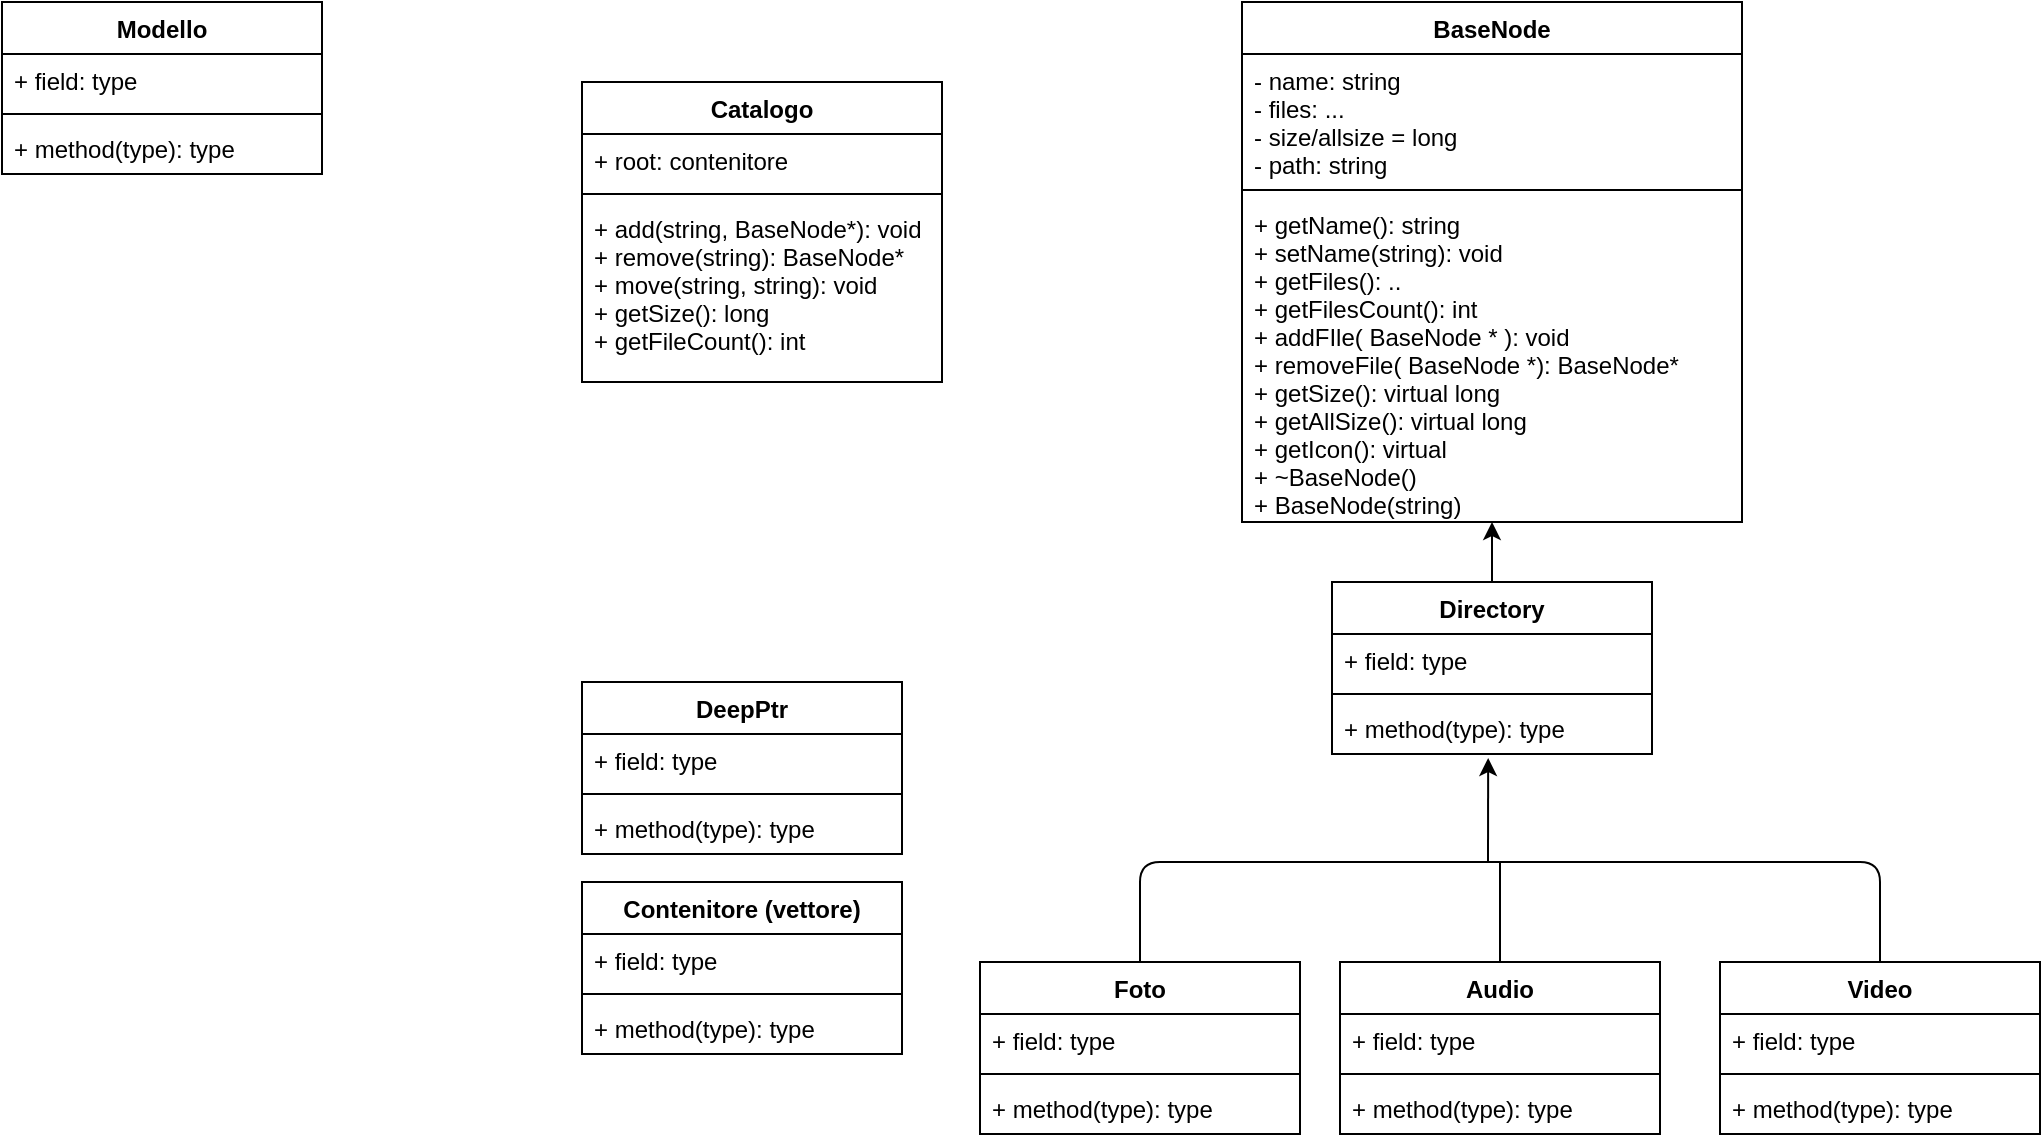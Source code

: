 <mxfile version="13.9.9" type="device"><diagram id="dRz0myz2EQeKwoj30bzt" name="Pagina-1"><mxGraphModel dx="1422" dy="822" grid="1" gridSize="10" guides="1" tooltips="1" connect="1" arrows="1" fold="1" page="1" pageScale="1" pageWidth="1200" pageHeight="1600" math="0" shadow="0"><root><mxCell id="0"/><mxCell id="1" parent="0"/><mxCell id="KUXzxKnDTK1IT1pOdtC2-1" value="BaseNode" style="swimlane;fontStyle=1;align=center;verticalAlign=top;childLayout=stackLayout;horizontal=1;startSize=26;horizontalStack=0;resizeParent=1;resizeParentMax=0;resizeLast=0;collapsible=1;marginBottom=0;" vertex="1" parent="1"><mxGeometry x="640" y="50" width="250" height="260" as="geometry"/></mxCell><mxCell id="KUXzxKnDTK1IT1pOdtC2-2" value="- name: string&#10;- files: ...&#10;- size/allsize = long&#10;- path: string" style="text;strokeColor=none;fillColor=none;align=left;verticalAlign=top;spacingLeft=4;spacingRight=4;overflow=hidden;rotatable=0;points=[[0,0.5],[1,0.5]];portConstraint=eastwest;" vertex="1" parent="KUXzxKnDTK1IT1pOdtC2-1"><mxGeometry y="26" width="250" height="64" as="geometry"/></mxCell><mxCell id="KUXzxKnDTK1IT1pOdtC2-3" value="" style="line;strokeWidth=1;fillColor=none;align=left;verticalAlign=middle;spacingTop=-1;spacingLeft=3;spacingRight=3;rotatable=0;labelPosition=right;points=[];portConstraint=eastwest;" vertex="1" parent="KUXzxKnDTK1IT1pOdtC2-1"><mxGeometry y="90" width="250" height="8" as="geometry"/></mxCell><mxCell id="KUXzxKnDTK1IT1pOdtC2-4" value="+ getName(): string&#10;+ setName(string): void&#10;+ getFiles(): ..&#10;+ getFilesCount(): int&#10;+ addFIle( BaseNode * ): void&#10;+ removeFile( BaseNode *): BaseNode* &#10;+ getSize(): virtual long&#10;+ getAllSize(): virtual long&#10;+ getIcon(): virtual&#10;+ ~BaseNode()&#10;+ BaseNode(string)" style="text;strokeColor=none;fillColor=none;align=left;verticalAlign=top;spacingLeft=4;spacingRight=4;overflow=hidden;rotatable=0;points=[[0,0.5],[1,0.5]];portConstraint=eastwest;" vertex="1" parent="KUXzxKnDTK1IT1pOdtC2-1"><mxGeometry y="98" width="250" height="162" as="geometry"/></mxCell><mxCell id="KUXzxKnDTK1IT1pOdtC2-5" value="Foto" style="swimlane;fontStyle=1;align=center;verticalAlign=top;childLayout=stackLayout;horizontal=1;startSize=26;horizontalStack=0;resizeParent=1;resizeParentMax=0;resizeLast=0;collapsible=1;marginBottom=0;" vertex="1" parent="1"><mxGeometry x="509" y="530" width="160" height="86" as="geometry"/></mxCell><mxCell id="KUXzxKnDTK1IT1pOdtC2-6" value="+ field: type" style="text;strokeColor=none;fillColor=none;align=left;verticalAlign=top;spacingLeft=4;spacingRight=4;overflow=hidden;rotatable=0;points=[[0,0.5],[1,0.5]];portConstraint=eastwest;" vertex="1" parent="KUXzxKnDTK1IT1pOdtC2-5"><mxGeometry y="26" width="160" height="26" as="geometry"/></mxCell><mxCell id="KUXzxKnDTK1IT1pOdtC2-7" value="" style="line;strokeWidth=1;fillColor=none;align=left;verticalAlign=middle;spacingTop=-1;spacingLeft=3;spacingRight=3;rotatable=0;labelPosition=right;points=[];portConstraint=eastwest;" vertex="1" parent="KUXzxKnDTK1IT1pOdtC2-5"><mxGeometry y="52" width="160" height="8" as="geometry"/></mxCell><mxCell id="KUXzxKnDTK1IT1pOdtC2-8" value="+ method(type): type" style="text;strokeColor=none;fillColor=none;align=left;verticalAlign=top;spacingLeft=4;spacingRight=4;overflow=hidden;rotatable=0;points=[[0,0.5],[1,0.5]];portConstraint=eastwest;" vertex="1" parent="KUXzxKnDTK1IT1pOdtC2-5"><mxGeometry y="60" width="160" height="26" as="geometry"/></mxCell><mxCell id="KUXzxKnDTK1IT1pOdtC2-9" value="Audio" style="swimlane;fontStyle=1;align=center;verticalAlign=top;childLayout=stackLayout;horizontal=1;startSize=26;horizontalStack=0;resizeParent=1;resizeParentMax=0;resizeLast=0;collapsible=1;marginBottom=0;" vertex="1" parent="1"><mxGeometry x="689" y="530" width="160" height="86" as="geometry"/></mxCell><mxCell id="KUXzxKnDTK1IT1pOdtC2-10" value="+ field: type" style="text;strokeColor=none;fillColor=none;align=left;verticalAlign=top;spacingLeft=4;spacingRight=4;overflow=hidden;rotatable=0;points=[[0,0.5],[1,0.5]];portConstraint=eastwest;" vertex="1" parent="KUXzxKnDTK1IT1pOdtC2-9"><mxGeometry y="26" width="160" height="26" as="geometry"/></mxCell><mxCell id="KUXzxKnDTK1IT1pOdtC2-11" value="" style="line;strokeWidth=1;fillColor=none;align=left;verticalAlign=middle;spacingTop=-1;spacingLeft=3;spacingRight=3;rotatable=0;labelPosition=right;points=[];portConstraint=eastwest;" vertex="1" parent="KUXzxKnDTK1IT1pOdtC2-9"><mxGeometry y="52" width="160" height="8" as="geometry"/></mxCell><mxCell id="KUXzxKnDTK1IT1pOdtC2-12" value="+ method(type): type" style="text;strokeColor=none;fillColor=none;align=left;verticalAlign=top;spacingLeft=4;spacingRight=4;overflow=hidden;rotatable=0;points=[[0,0.5],[1,0.5]];portConstraint=eastwest;" vertex="1" parent="KUXzxKnDTK1IT1pOdtC2-9"><mxGeometry y="60" width="160" height="26" as="geometry"/></mxCell><mxCell id="KUXzxKnDTK1IT1pOdtC2-13" value="Video" style="swimlane;fontStyle=1;align=center;verticalAlign=top;childLayout=stackLayout;horizontal=1;startSize=26;horizontalStack=0;resizeParent=1;resizeParentMax=0;resizeLast=0;collapsible=1;marginBottom=0;" vertex="1" parent="1"><mxGeometry x="879" y="530" width="160" height="86" as="geometry"/></mxCell><mxCell id="KUXzxKnDTK1IT1pOdtC2-14" value="+ field: type" style="text;strokeColor=none;fillColor=none;align=left;verticalAlign=top;spacingLeft=4;spacingRight=4;overflow=hidden;rotatable=0;points=[[0,0.5],[1,0.5]];portConstraint=eastwest;" vertex="1" parent="KUXzxKnDTK1IT1pOdtC2-13"><mxGeometry y="26" width="160" height="26" as="geometry"/></mxCell><mxCell id="KUXzxKnDTK1IT1pOdtC2-15" value="" style="line;strokeWidth=1;fillColor=none;align=left;verticalAlign=middle;spacingTop=-1;spacingLeft=3;spacingRight=3;rotatable=0;labelPosition=right;points=[];portConstraint=eastwest;" vertex="1" parent="KUXzxKnDTK1IT1pOdtC2-13"><mxGeometry y="52" width="160" height="8" as="geometry"/></mxCell><mxCell id="KUXzxKnDTK1IT1pOdtC2-16" value="+ method(type): type" style="text;strokeColor=none;fillColor=none;align=left;verticalAlign=top;spacingLeft=4;spacingRight=4;overflow=hidden;rotatable=0;points=[[0,0.5],[1,0.5]];portConstraint=eastwest;" vertex="1" parent="KUXzxKnDTK1IT1pOdtC2-13"><mxGeometry y="60" width="160" height="26" as="geometry"/></mxCell><mxCell id="KUXzxKnDTK1IT1pOdtC2-17" value="Directory" style="swimlane;fontStyle=1;align=center;verticalAlign=top;childLayout=stackLayout;horizontal=1;startSize=26;horizontalStack=0;resizeParent=1;resizeParentMax=0;resizeLast=0;collapsible=1;marginBottom=0;" vertex="1" parent="1"><mxGeometry x="685" y="340" width="160" height="86" as="geometry"/></mxCell><mxCell id="KUXzxKnDTK1IT1pOdtC2-18" value="+ field: type" style="text;strokeColor=none;fillColor=none;align=left;verticalAlign=top;spacingLeft=4;spacingRight=4;overflow=hidden;rotatable=0;points=[[0,0.5],[1,0.5]];portConstraint=eastwest;" vertex="1" parent="KUXzxKnDTK1IT1pOdtC2-17"><mxGeometry y="26" width="160" height="26" as="geometry"/></mxCell><mxCell id="KUXzxKnDTK1IT1pOdtC2-19" value="" style="line;strokeWidth=1;fillColor=none;align=left;verticalAlign=middle;spacingTop=-1;spacingLeft=3;spacingRight=3;rotatable=0;labelPosition=right;points=[];portConstraint=eastwest;" vertex="1" parent="KUXzxKnDTK1IT1pOdtC2-17"><mxGeometry y="52" width="160" height="8" as="geometry"/></mxCell><mxCell id="KUXzxKnDTK1IT1pOdtC2-20" value="+ method(type): type" style="text;strokeColor=none;fillColor=none;align=left;verticalAlign=top;spacingLeft=4;spacingRight=4;overflow=hidden;rotatable=0;points=[[0,0.5],[1,0.5]];portConstraint=eastwest;" vertex="1" parent="KUXzxKnDTK1IT1pOdtC2-17"><mxGeometry y="60" width="160" height="26" as="geometry"/></mxCell><mxCell id="KUXzxKnDTK1IT1pOdtC2-21" value="" style="endArrow=classic;html=1;entryX=0.488;entryY=1.077;entryDx=0;entryDy=0;entryPerimeter=0;" edge="1" parent="1" target="KUXzxKnDTK1IT1pOdtC2-20"><mxGeometry width="50" height="50" relative="1" as="geometry"><mxPoint x="763" y="480" as="sourcePoint"/><mxPoint x="733" y="530" as="targetPoint"/></mxGeometry></mxCell><mxCell id="KUXzxKnDTK1IT1pOdtC2-22" value="" style="endArrow=none;html=1;exitX=0.5;exitY=0;exitDx=0;exitDy=0;entryX=0.5;entryY=0;entryDx=0;entryDy=0;" edge="1" parent="1" source="KUXzxKnDTK1IT1pOdtC2-5" target="KUXzxKnDTK1IT1pOdtC2-13"><mxGeometry width="50" height="50" relative="1" as="geometry"><mxPoint x="299" y="430" as="sourcePoint"/><mxPoint x="1129" y="500" as="targetPoint"/><Array as="points"><mxPoint x="589" y="480"/><mxPoint x="959" y="480"/></Array></mxGeometry></mxCell><mxCell id="KUXzxKnDTK1IT1pOdtC2-23" value="" style="endArrow=none;startArrow=none;html=1;exitX=0.5;exitY=0;exitDx=0;exitDy=0;startFill=0;endFill=0;" edge="1" parent="1" source="KUXzxKnDTK1IT1pOdtC2-9"><mxGeometry width="50" height="50" relative="1" as="geometry"><mxPoint x="399" y="470" as="sourcePoint"/><mxPoint x="769" y="480" as="targetPoint"/><Array as="points"/></mxGeometry></mxCell><mxCell id="KUXzxKnDTK1IT1pOdtC2-25" value="" style="endArrow=classic;html=1;entryX=0.5;entryY=1;entryDx=0;entryDy=0;entryPerimeter=0;exitX=0.5;exitY=0;exitDx=0;exitDy=0;" edge="1" parent="1" source="KUXzxKnDTK1IT1pOdtC2-17" target="KUXzxKnDTK1IT1pOdtC2-4"><mxGeometry width="50" height="50" relative="1" as="geometry"><mxPoint x="460" y="375.63" as="sourcePoint"/><mxPoint x="719.04" y="299.998" as="targetPoint"/></mxGeometry></mxCell><mxCell id="KUXzxKnDTK1IT1pOdtC2-26" value="DeepPtr" style="swimlane;fontStyle=1;align=center;verticalAlign=top;childLayout=stackLayout;horizontal=1;startSize=26;horizontalStack=0;resizeParent=1;resizeParentMax=0;resizeLast=0;collapsible=1;marginBottom=0;" vertex="1" parent="1"><mxGeometry x="310" y="390" width="160" height="86" as="geometry"/></mxCell><mxCell id="KUXzxKnDTK1IT1pOdtC2-27" value="+ field: type" style="text;strokeColor=none;fillColor=none;align=left;verticalAlign=top;spacingLeft=4;spacingRight=4;overflow=hidden;rotatable=0;points=[[0,0.5],[1,0.5]];portConstraint=eastwest;" vertex="1" parent="KUXzxKnDTK1IT1pOdtC2-26"><mxGeometry y="26" width="160" height="26" as="geometry"/></mxCell><mxCell id="KUXzxKnDTK1IT1pOdtC2-28" value="" style="line;strokeWidth=1;fillColor=none;align=left;verticalAlign=middle;spacingTop=-1;spacingLeft=3;spacingRight=3;rotatable=0;labelPosition=right;points=[];portConstraint=eastwest;" vertex="1" parent="KUXzxKnDTK1IT1pOdtC2-26"><mxGeometry y="52" width="160" height="8" as="geometry"/></mxCell><mxCell id="KUXzxKnDTK1IT1pOdtC2-29" value="+ method(type): type" style="text;strokeColor=none;fillColor=none;align=left;verticalAlign=top;spacingLeft=4;spacingRight=4;overflow=hidden;rotatable=0;points=[[0,0.5],[1,0.5]];portConstraint=eastwest;" vertex="1" parent="KUXzxKnDTK1IT1pOdtC2-26"><mxGeometry y="60" width="160" height="26" as="geometry"/></mxCell><mxCell id="KUXzxKnDTK1IT1pOdtC2-30" value="Contenitore (vettore)" style="swimlane;fontStyle=1;align=center;verticalAlign=top;childLayout=stackLayout;horizontal=1;startSize=26;horizontalStack=0;resizeParent=1;resizeParentMax=0;resizeLast=0;collapsible=1;marginBottom=0;" vertex="1" parent="1"><mxGeometry x="310" y="490" width="160" height="86" as="geometry"/></mxCell><mxCell id="KUXzxKnDTK1IT1pOdtC2-31" value="+ field: type" style="text;strokeColor=none;fillColor=none;align=left;verticalAlign=top;spacingLeft=4;spacingRight=4;overflow=hidden;rotatable=0;points=[[0,0.5],[1,0.5]];portConstraint=eastwest;" vertex="1" parent="KUXzxKnDTK1IT1pOdtC2-30"><mxGeometry y="26" width="160" height="26" as="geometry"/></mxCell><mxCell id="KUXzxKnDTK1IT1pOdtC2-32" value="" style="line;strokeWidth=1;fillColor=none;align=left;verticalAlign=middle;spacingTop=-1;spacingLeft=3;spacingRight=3;rotatable=0;labelPosition=right;points=[];portConstraint=eastwest;" vertex="1" parent="KUXzxKnDTK1IT1pOdtC2-30"><mxGeometry y="52" width="160" height="8" as="geometry"/></mxCell><mxCell id="KUXzxKnDTK1IT1pOdtC2-33" value="+ method(type): type" style="text;strokeColor=none;fillColor=none;align=left;verticalAlign=top;spacingLeft=4;spacingRight=4;overflow=hidden;rotatable=0;points=[[0,0.5],[1,0.5]];portConstraint=eastwest;" vertex="1" parent="KUXzxKnDTK1IT1pOdtC2-30"><mxGeometry y="60" width="160" height="26" as="geometry"/></mxCell><mxCell id="KUXzxKnDTK1IT1pOdtC2-34" value="Catalogo" style="swimlane;fontStyle=1;align=center;verticalAlign=top;childLayout=stackLayout;horizontal=1;startSize=26;horizontalStack=0;resizeParent=1;resizeParentMax=0;resizeLast=0;collapsible=1;marginBottom=0;" vertex="1" parent="1"><mxGeometry x="310" y="90" width="180" height="150" as="geometry"/></mxCell><mxCell id="KUXzxKnDTK1IT1pOdtC2-35" value="+ root: contenitore" style="text;strokeColor=none;fillColor=none;align=left;verticalAlign=top;spacingLeft=4;spacingRight=4;overflow=hidden;rotatable=0;points=[[0,0.5],[1,0.5]];portConstraint=eastwest;" vertex="1" parent="KUXzxKnDTK1IT1pOdtC2-34"><mxGeometry y="26" width="180" height="26" as="geometry"/></mxCell><mxCell id="KUXzxKnDTK1IT1pOdtC2-36" value="" style="line;strokeWidth=1;fillColor=none;align=left;verticalAlign=middle;spacingTop=-1;spacingLeft=3;spacingRight=3;rotatable=0;labelPosition=right;points=[];portConstraint=eastwest;" vertex="1" parent="KUXzxKnDTK1IT1pOdtC2-34"><mxGeometry y="52" width="180" height="8" as="geometry"/></mxCell><mxCell id="KUXzxKnDTK1IT1pOdtC2-37" value="+ add(string, BaseNode*): void&#10;+ remove(string): BaseNode*&#10;+ move(string, string): void&#10;+ getSize(): long&#10;+ getFileCount(): int" style="text;strokeColor=none;fillColor=none;align=left;verticalAlign=top;spacingLeft=4;spacingRight=4;overflow=hidden;rotatable=0;points=[[0,0.5],[1,0.5]];portConstraint=eastwest;" vertex="1" parent="KUXzxKnDTK1IT1pOdtC2-34"><mxGeometry y="60" width="180" height="90" as="geometry"/></mxCell><mxCell id="KUXzxKnDTK1IT1pOdtC2-38" value="Modello" style="swimlane;fontStyle=1;align=center;verticalAlign=top;childLayout=stackLayout;horizontal=1;startSize=26;horizontalStack=0;resizeParent=1;resizeParentMax=0;resizeLast=0;collapsible=1;marginBottom=0;" vertex="1" parent="1"><mxGeometry x="20" y="50" width="160" height="86" as="geometry"/></mxCell><mxCell id="KUXzxKnDTK1IT1pOdtC2-39" value="+ field: type" style="text;strokeColor=none;fillColor=none;align=left;verticalAlign=top;spacingLeft=4;spacingRight=4;overflow=hidden;rotatable=0;points=[[0,0.5],[1,0.5]];portConstraint=eastwest;" vertex="1" parent="KUXzxKnDTK1IT1pOdtC2-38"><mxGeometry y="26" width="160" height="26" as="geometry"/></mxCell><mxCell id="KUXzxKnDTK1IT1pOdtC2-40" value="" style="line;strokeWidth=1;fillColor=none;align=left;verticalAlign=middle;spacingTop=-1;spacingLeft=3;spacingRight=3;rotatable=0;labelPosition=right;points=[];portConstraint=eastwest;" vertex="1" parent="KUXzxKnDTK1IT1pOdtC2-38"><mxGeometry y="52" width="160" height="8" as="geometry"/></mxCell><mxCell id="KUXzxKnDTK1IT1pOdtC2-41" value="+ method(type): type" style="text;strokeColor=none;fillColor=none;align=left;verticalAlign=top;spacingLeft=4;spacingRight=4;overflow=hidden;rotatable=0;points=[[0,0.5],[1,0.5]];portConstraint=eastwest;" vertex="1" parent="KUXzxKnDTK1IT1pOdtC2-38"><mxGeometry y="60" width="160" height="26" as="geometry"/></mxCell></root></mxGraphModel></diagram></mxfile>